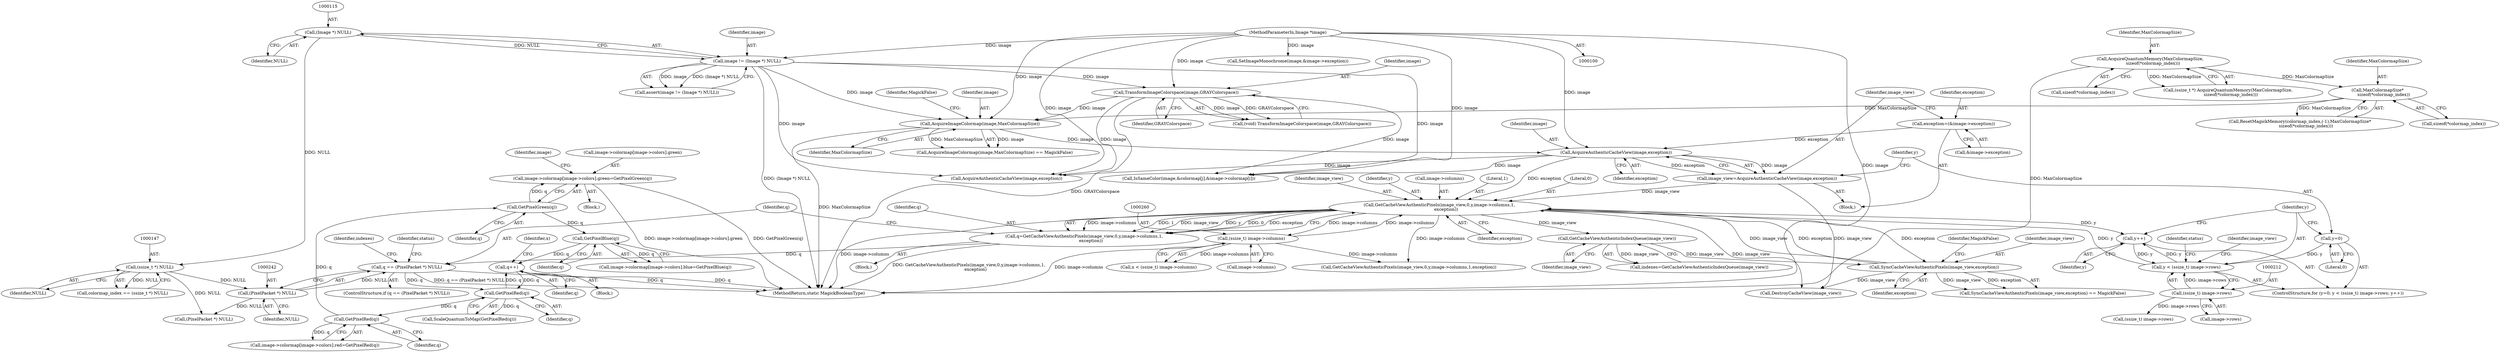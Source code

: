 digraph "0_ImageMagick_db1ffb6cf44bcfe5c4d5fcf9d9109ded5617387f_1@array" {
"1000308" [label="(Call,image->colormap[image->colors].green=GetPixelGreen(q))"];
"1000318" [label="(Call,GetPixelGreen(q))"];
"1000306" [label="(Call,GetPixelRed(q))"];
"1000271" [label="(Call,GetPixelRed(q))"];
"1000343" [label="(Call,q++)"];
"1000330" [label="(Call,GetPixelBlue(q))"];
"1000239" [label="(Call,q == (PixelPacket *) NULL)"];
"1000227" [label="(Call,q=GetCacheViewAuthenticPixels(image_view,0,y,image->columns,1,\n          exception))"];
"1000229" [label="(Call,GetCacheViewAuthenticPixels(image_view,0,y,image->columns,1,\n          exception))"];
"1000200" [label="(Call,image_view=AcquireAuthenticCacheView(image,exception))"];
"1000202" [label="(Call,AcquireAuthenticCacheView(image,exception))"];
"1000176" [label="(Call,AcquireImageColormap(image,MaxColormapSize))"];
"1000131" [label="(Call,TransformImageColorspace(image,GRAYColorspace))"];
"1000112" [label="(Call,image != (Image *) NULL)"];
"1000101" [label="(MethodParameterIn,Image *image)"];
"1000114" [label="(Call,(Image *) NULL)"];
"1000169" [label="(Call,MaxColormapSize*\n         sizeof(*colormap_index))"];
"1000138" [label="(Call,AcquireQuantumMemory(MaxColormapSize,\n    sizeof(*colormap_index)))"];
"1000194" [label="(Call,exception=(&image->exception))"];
"1000347" [label="(Call,SyncCacheViewAuthenticPixels(image_view,exception))"];
"1000251" [label="(Call,GetCacheViewAuthenticIndexQueue(image_view))"];
"1000209" [label="(Call,y < (ssize_t) image->rows)"];
"1000216" [label="(Call,y++)"];
"1000206" [label="(Call,y=0)"];
"1000211" [label="(Call,(ssize_t) image->rows)"];
"1000259" [label="(Call,(ssize_t) image->columns)"];
"1000241" [label="(Call,(PixelPacket *) NULL)"];
"1000146" [label="(Call,(ssize_t *) NULL)"];
"1000445" [label="(Call,IsSameColor(image,&colormap[j],&image->colormap[i]))"];
"1000349" [label="(Identifier,exception)"];
"1000243" [label="(Identifier,NULL)"];
"1000257" [label="(Call,x < (ssize_t) image->columns)"];
"1000232" [label="(Identifier,y)"];
"1000270" [label="(Call,ScaleQuantumToMap(GetPixelRed(q)))"];
"1000213" [label="(Call,image->rows)"];
"1000210" [label="(Identifier,y)"];
"1000271" [label="(Call,GetPixelRed(q))"];
"1000346" [label="(Call,SyncCacheViewAuthenticPixels(image_view,exception) == MagickFalse)"];
"1000146" [label="(Call,(ssize_t *) NULL)"];
"1000211" [label="(Call,(ssize_t) image->rows)"];
"1000178" [label="(Identifier,MaxColormapSize)"];
"1000217" [label="(Identifier,y)"];
"1000240" [label="(Identifier,q)"];
"1000344" [label="(Identifier,q)"];
"1000265" [label="(Identifier,x)"];
"1000228" [label="(Identifier,q)"];
"1000233" [label="(Call,image->columns)"];
"1000241" [label="(Call,(PixelPacket *) NULL)"];
"1000116" [label="(Identifier,NULL)"];
"1000195" [label="(Identifier,exception)"];
"1000179" [label="(Identifier,MagickFalse)"];
"1000306" [label="(Call,GetPixelRed(q))"];
"1000176" [label="(Call,AcquireImageColormap(image,MaxColormapSize))"];
"1000132" [label="(Identifier,image)"];
"1000114" [label="(Call,(Image *) NULL)"];
"1000170" [label="(Identifier,MaxColormapSize)"];
"1000209" [label="(Call,y < (ssize_t) image->rows)"];
"1000356" [label="(Call,DestroyCacheView(image_view))"];
"1000236" [label="(Literal,1)"];
"1000227" [label="(Call,q=GetCacheViewAuthenticPixels(image_view,0,y,image->columns,1,\n          exception))"];
"1000144" [label="(Call,colormap_index == (ssize_t *) NULL)"];
"1000319" [label="(Identifier,q)"];
"1000177" [label="(Identifier,image)"];
"1000252" [label="(Identifier,image_view)"];
"1000331" [label="(Identifier,q)"];
"1000205" [label="(ControlStructure,for (y=0; y < (ssize_t) image->rows; y++))"];
"1000206" [label="(Call,y=0)"];
"1000171" [label="(Call,sizeof(*colormap_index))"];
"1000527" [label="(Call,(ssize_t) image->rows)"];
"1000251" [label="(Call,GetCacheViewAuthenticIndexQueue(image_view))"];
"1000161" [label="(Block,)"];
"1000136" [label="(Call,(ssize_t *) AcquireQuantumMemory(MaxColormapSize,\n    sizeof(*colormap_index)))"];
"1000309" [label="(Call,image->colormap[image->colors].green)"];
"1000216" [label="(Call,y++)"];
"1000308" [label="(Call,image->colormap[image->colors].green=GetPixelGreen(q))"];
"1000169" [label="(Call,MaxColormapSize*\n         sizeof(*colormap_index))"];
"1000200" [label="(Call,image_view=AcquireAuthenticCacheView(image,exception))"];
"1000619" [label="(Call,SetImageMonochrome(image,&image->exception))"];
"1000272" [label="(Identifier,q)"];
"1000343" [label="(Call,q++)"];
"1000231" [label="(Literal,0)"];
"1000318" [label="(Call,GetPixelGreen(q))"];
"1000296" [label="(Call,image->colormap[image->colors].red=GetPixelRed(q))"];
"1000348" [label="(Identifier,image_view)"];
"1000175" [label="(Call,AcquireImageColormap(image,MaxColormapSize) == MagickFalse)"];
"1000250" [label="(Identifier,indexes)"];
"1000224" [label="(Identifier,status)"];
"1000330" [label="(Call,GetPixelBlue(q))"];
"1000545" [label="(Call,GetCacheViewAuthenticPixels(image_view,0,y,image->columns,1,exception))"];
"1000249" [label="(Call,indexes=GetCacheViewAuthenticIndexQueue(image_view))"];
"1000111" [label="(Call,assert(image != (Image *) NULL))"];
"1000204" [label="(Identifier,exception)"];
"1000101" [label="(MethodParameterIn,Image *image)"];
"1000148" [label="(Identifier,NULL)"];
"1000320" [label="(Call,image->colormap[image->colors].blue=GetPixelBlue(q))"];
"1000230" [label="(Identifier,image_view)"];
"1000133" [label="(Identifier,GRAYColorspace)"];
"1000131" [label="(Call,TransformImageColorspace(image,GRAYColorspace))"];
"1000347" [label="(Call,SyncCacheViewAuthenticPixels(image_view,exception))"];
"1000408" [label="(Call,(PixelPacket *) NULL)"];
"1000259" [label="(Call,(ssize_t) image->columns)"];
"1000208" [label="(Literal,0)"];
"1000324" [label="(Identifier,image)"];
"1000139" [label="(Identifier,MaxColormapSize)"];
"1000307" [label="(Identifier,q)"];
"1000196" [label="(Call,&image->exception)"];
"1000355" [label="(Identifier,image_view)"];
"1000633" [label="(MethodReturn,static MagickBooleanType)"];
"1000246" [label="(Identifier,status)"];
"1000194" [label="(Call,exception=(&image->exception))"];
"1000518" [label="(Call,AcquireAuthenticCacheView(image,exception))"];
"1000140" [label="(Call,sizeof(*colormap_index))"];
"1000165" [label="(Call,ResetMagickMemory(colormap_index,(-1),MaxColormapSize*\n         sizeof(*colormap_index)))"];
"1000286" [label="(Block,)"];
"1000113" [label="(Identifier,image)"];
"1000138" [label="(Call,AcquireQuantumMemory(MaxColormapSize,\n    sizeof(*colormap_index)))"];
"1000203" [label="(Identifier,image)"];
"1000237" [label="(Identifier,exception)"];
"1000129" [label="(Call,(void) TransformImageColorspace(image,GRAYColorspace))"];
"1000229" [label="(Call,GetCacheViewAuthenticPixels(image_view,0,y,image->columns,1,\n          exception))"];
"1000266" [label="(Block,)"];
"1000207" [label="(Identifier,y)"];
"1000112" [label="(Call,image != (Image *) NULL)"];
"1000202" [label="(Call,AcquireAuthenticCacheView(image,exception))"];
"1000350" [label="(Identifier,MagickFalse)"];
"1000238" [label="(ControlStructure,if (q == (PixelPacket *) NULL))"];
"1000201" [label="(Identifier,image_view)"];
"1000261" [label="(Call,image->columns)"];
"1000218" [label="(Block,)"];
"1000239" [label="(Call,q == (PixelPacket *) NULL)"];
"1000308" -> "1000286"  [label="AST: "];
"1000308" -> "1000318"  [label="CFG: "];
"1000309" -> "1000308"  [label="AST: "];
"1000318" -> "1000308"  [label="AST: "];
"1000324" -> "1000308"  [label="CFG: "];
"1000308" -> "1000633"  [label="DDG: image->colormap[image->colors].green"];
"1000308" -> "1000633"  [label="DDG: GetPixelGreen(q)"];
"1000318" -> "1000308"  [label="DDG: q"];
"1000318" -> "1000319"  [label="CFG: "];
"1000319" -> "1000318"  [label="AST: "];
"1000306" -> "1000318"  [label="DDG: q"];
"1000318" -> "1000330"  [label="DDG: q"];
"1000306" -> "1000296"  [label="AST: "];
"1000306" -> "1000307"  [label="CFG: "];
"1000307" -> "1000306"  [label="AST: "];
"1000296" -> "1000306"  [label="CFG: "];
"1000306" -> "1000296"  [label="DDG: q"];
"1000271" -> "1000306"  [label="DDG: q"];
"1000271" -> "1000270"  [label="AST: "];
"1000271" -> "1000272"  [label="CFG: "];
"1000272" -> "1000271"  [label="AST: "];
"1000270" -> "1000271"  [label="CFG: "];
"1000271" -> "1000270"  [label="DDG: q"];
"1000343" -> "1000271"  [label="DDG: q"];
"1000239" -> "1000271"  [label="DDG: q"];
"1000271" -> "1000343"  [label="DDG: q"];
"1000343" -> "1000266"  [label="AST: "];
"1000343" -> "1000344"  [label="CFG: "];
"1000344" -> "1000343"  [label="AST: "];
"1000265" -> "1000343"  [label="CFG: "];
"1000343" -> "1000633"  [label="DDG: q"];
"1000330" -> "1000343"  [label="DDG: q"];
"1000330" -> "1000320"  [label="AST: "];
"1000330" -> "1000331"  [label="CFG: "];
"1000331" -> "1000330"  [label="AST: "];
"1000320" -> "1000330"  [label="CFG: "];
"1000330" -> "1000320"  [label="DDG: q"];
"1000239" -> "1000238"  [label="AST: "];
"1000239" -> "1000241"  [label="CFG: "];
"1000240" -> "1000239"  [label="AST: "];
"1000241" -> "1000239"  [label="AST: "];
"1000246" -> "1000239"  [label="CFG: "];
"1000250" -> "1000239"  [label="CFG: "];
"1000239" -> "1000633"  [label="DDG: q == (PixelPacket *) NULL"];
"1000239" -> "1000633"  [label="DDG: q"];
"1000227" -> "1000239"  [label="DDG: q"];
"1000241" -> "1000239"  [label="DDG: NULL"];
"1000227" -> "1000218"  [label="AST: "];
"1000227" -> "1000229"  [label="CFG: "];
"1000228" -> "1000227"  [label="AST: "];
"1000229" -> "1000227"  [label="AST: "];
"1000240" -> "1000227"  [label="CFG: "];
"1000227" -> "1000633"  [label="DDG: GetCacheViewAuthenticPixels(image_view,0,y,image->columns,1,\n          exception)"];
"1000229" -> "1000227"  [label="DDG: image->columns"];
"1000229" -> "1000227"  [label="DDG: 1"];
"1000229" -> "1000227"  [label="DDG: image_view"];
"1000229" -> "1000227"  [label="DDG: y"];
"1000229" -> "1000227"  [label="DDG: 0"];
"1000229" -> "1000227"  [label="DDG: exception"];
"1000229" -> "1000237"  [label="CFG: "];
"1000230" -> "1000229"  [label="AST: "];
"1000231" -> "1000229"  [label="AST: "];
"1000232" -> "1000229"  [label="AST: "];
"1000233" -> "1000229"  [label="AST: "];
"1000236" -> "1000229"  [label="AST: "];
"1000237" -> "1000229"  [label="AST: "];
"1000229" -> "1000633"  [label="DDG: image->columns"];
"1000229" -> "1000216"  [label="DDG: y"];
"1000200" -> "1000229"  [label="DDG: image_view"];
"1000347" -> "1000229"  [label="DDG: image_view"];
"1000347" -> "1000229"  [label="DDG: exception"];
"1000209" -> "1000229"  [label="DDG: y"];
"1000259" -> "1000229"  [label="DDG: image->columns"];
"1000202" -> "1000229"  [label="DDG: exception"];
"1000229" -> "1000251"  [label="DDG: image_view"];
"1000229" -> "1000259"  [label="DDG: image->columns"];
"1000229" -> "1000347"  [label="DDG: exception"];
"1000229" -> "1000356"  [label="DDG: image_view"];
"1000229" -> "1000545"  [label="DDG: image->columns"];
"1000200" -> "1000161"  [label="AST: "];
"1000200" -> "1000202"  [label="CFG: "];
"1000201" -> "1000200"  [label="AST: "];
"1000202" -> "1000200"  [label="AST: "];
"1000207" -> "1000200"  [label="CFG: "];
"1000202" -> "1000200"  [label="DDG: image"];
"1000202" -> "1000200"  [label="DDG: exception"];
"1000200" -> "1000356"  [label="DDG: image_view"];
"1000202" -> "1000204"  [label="CFG: "];
"1000203" -> "1000202"  [label="AST: "];
"1000204" -> "1000202"  [label="AST: "];
"1000176" -> "1000202"  [label="DDG: image"];
"1000101" -> "1000202"  [label="DDG: image"];
"1000194" -> "1000202"  [label="DDG: exception"];
"1000202" -> "1000445"  [label="DDG: image"];
"1000202" -> "1000518"  [label="DDG: image"];
"1000176" -> "1000175"  [label="AST: "];
"1000176" -> "1000178"  [label="CFG: "];
"1000177" -> "1000176"  [label="AST: "];
"1000178" -> "1000176"  [label="AST: "];
"1000179" -> "1000176"  [label="CFG: "];
"1000176" -> "1000633"  [label="DDG: MaxColormapSize"];
"1000176" -> "1000175"  [label="DDG: image"];
"1000176" -> "1000175"  [label="DDG: MaxColormapSize"];
"1000131" -> "1000176"  [label="DDG: image"];
"1000112" -> "1000176"  [label="DDG: image"];
"1000101" -> "1000176"  [label="DDG: image"];
"1000169" -> "1000176"  [label="DDG: MaxColormapSize"];
"1000131" -> "1000129"  [label="AST: "];
"1000131" -> "1000133"  [label="CFG: "];
"1000132" -> "1000131"  [label="AST: "];
"1000133" -> "1000131"  [label="AST: "];
"1000129" -> "1000131"  [label="CFG: "];
"1000131" -> "1000633"  [label="DDG: GRAYColorspace"];
"1000131" -> "1000129"  [label="DDG: image"];
"1000131" -> "1000129"  [label="DDG: GRAYColorspace"];
"1000112" -> "1000131"  [label="DDG: image"];
"1000101" -> "1000131"  [label="DDG: image"];
"1000131" -> "1000445"  [label="DDG: image"];
"1000131" -> "1000518"  [label="DDG: image"];
"1000112" -> "1000111"  [label="AST: "];
"1000112" -> "1000114"  [label="CFG: "];
"1000113" -> "1000112"  [label="AST: "];
"1000114" -> "1000112"  [label="AST: "];
"1000111" -> "1000112"  [label="CFG: "];
"1000112" -> "1000633"  [label="DDG: (Image *) NULL"];
"1000112" -> "1000111"  [label="DDG: image"];
"1000112" -> "1000111"  [label="DDG: (Image *) NULL"];
"1000101" -> "1000112"  [label="DDG: image"];
"1000114" -> "1000112"  [label="DDG: NULL"];
"1000112" -> "1000445"  [label="DDG: image"];
"1000112" -> "1000518"  [label="DDG: image"];
"1000101" -> "1000100"  [label="AST: "];
"1000101" -> "1000633"  [label="DDG: image"];
"1000101" -> "1000445"  [label="DDG: image"];
"1000101" -> "1000518"  [label="DDG: image"];
"1000101" -> "1000619"  [label="DDG: image"];
"1000114" -> "1000116"  [label="CFG: "];
"1000115" -> "1000114"  [label="AST: "];
"1000116" -> "1000114"  [label="AST: "];
"1000114" -> "1000146"  [label="DDG: NULL"];
"1000169" -> "1000165"  [label="AST: "];
"1000169" -> "1000171"  [label="CFG: "];
"1000170" -> "1000169"  [label="AST: "];
"1000171" -> "1000169"  [label="AST: "];
"1000165" -> "1000169"  [label="CFG: "];
"1000169" -> "1000165"  [label="DDG: MaxColormapSize"];
"1000138" -> "1000169"  [label="DDG: MaxColormapSize"];
"1000138" -> "1000136"  [label="AST: "];
"1000138" -> "1000140"  [label="CFG: "];
"1000139" -> "1000138"  [label="AST: "];
"1000140" -> "1000138"  [label="AST: "];
"1000136" -> "1000138"  [label="CFG: "];
"1000138" -> "1000633"  [label="DDG: MaxColormapSize"];
"1000138" -> "1000136"  [label="DDG: MaxColormapSize"];
"1000194" -> "1000161"  [label="AST: "];
"1000194" -> "1000196"  [label="CFG: "];
"1000195" -> "1000194"  [label="AST: "];
"1000196" -> "1000194"  [label="AST: "];
"1000201" -> "1000194"  [label="CFG: "];
"1000347" -> "1000346"  [label="AST: "];
"1000347" -> "1000349"  [label="CFG: "];
"1000348" -> "1000347"  [label="AST: "];
"1000349" -> "1000347"  [label="AST: "];
"1000350" -> "1000347"  [label="CFG: "];
"1000347" -> "1000346"  [label="DDG: image_view"];
"1000347" -> "1000346"  [label="DDG: exception"];
"1000251" -> "1000347"  [label="DDG: image_view"];
"1000347" -> "1000356"  [label="DDG: image_view"];
"1000251" -> "1000249"  [label="AST: "];
"1000251" -> "1000252"  [label="CFG: "];
"1000252" -> "1000251"  [label="AST: "];
"1000249" -> "1000251"  [label="CFG: "];
"1000251" -> "1000249"  [label="DDG: image_view"];
"1000209" -> "1000205"  [label="AST: "];
"1000209" -> "1000211"  [label="CFG: "];
"1000210" -> "1000209"  [label="AST: "];
"1000211" -> "1000209"  [label="AST: "];
"1000224" -> "1000209"  [label="CFG: "];
"1000355" -> "1000209"  [label="CFG: "];
"1000216" -> "1000209"  [label="DDG: y"];
"1000206" -> "1000209"  [label="DDG: y"];
"1000211" -> "1000209"  [label="DDG: image->rows"];
"1000209" -> "1000216"  [label="DDG: y"];
"1000216" -> "1000205"  [label="AST: "];
"1000216" -> "1000217"  [label="CFG: "];
"1000217" -> "1000216"  [label="AST: "];
"1000210" -> "1000216"  [label="CFG: "];
"1000206" -> "1000205"  [label="AST: "];
"1000206" -> "1000208"  [label="CFG: "];
"1000207" -> "1000206"  [label="AST: "];
"1000208" -> "1000206"  [label="AST: "];
"1000210" -> "1000206"  [label="CFG: "];
"1000211" -> "1000213"  [label="CFG: "];
"1000212" -> "1000211"  [label="AST: "];
"1000213" -> "1000211"  [label="AST: "];
"1000211" -> "1000527"  [label="DDG: image->rows"];
"1000259" -> "1000257"  [label="AST: "];
"1000259" -> "1000261"  [label="CFG: "];
"1000260" -> "1000259"  [label="AST: "];
"1000261" -> "1000259"  [label="AST: "];
"1000257" -> "1000259"  [label="CFG: "];
"1000259" -> "1000633"  [label="DDG: image->columns"];
"1000259" -> "1000257"  [label="DDG: image->columns"];
"1000259" -> "1000545"  [label="DDG: image->columns"];
"1000241" -> "1000243"  [label="CFG: "];
"1000242" -> "1000241"  [label="AST: "];
"1000243" -> "1000241"  [label="AST: "];
"1000146" -> "1000241"  [label="DDG: NULL"];
"1000241" -> "1000408"  [label="DDG: NULL"];
"1000146" -> "1000144"  [label="AST: "];
"1000146" -> "1000148"  [label="CFG: "];
"1000147" -> "1000146"  [label="AST: "];
"1000148" -> "1000146"  [label="AST: "];
"1000144" -> "1000146"  [label="CFG: "];
"1000146" -> "1000144"  [label="DDG: NULL"];
"1000146" -> "1000408"  [label="DDG: NULL"];
}
